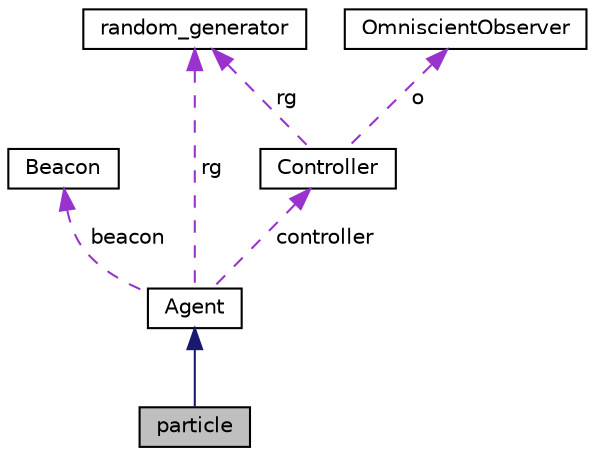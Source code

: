 digraph "particle"
{
 // LATEX_PDF_SIZE
  edge [fontname="Helvetica",fontsize="10",labelfontname="Helvetica",labelfontsize="10"];
  node [fontname="Helvetica",fontsize="10",shape=record];
  Node1 [label="particle",height=0.2,width=0.4,color="black", fillcolor="grey75", style="filled", fontcolor="black",tooltip=" "];
  Node2 -> Node1 [dir="back",color="midnightblue",fontsize="10",style="solid",fontname="Helvetica"];
  Node2 [label="Agent",height=0.2,width=0.4,color="black", fillcolor="white", style="filled",URL="$classAgent.html",tooltip=" "];
  Node3 -> Node2 [dir="back",color="darkorchid3",fontsize="10",style="dashed",label=" beacon" ,fontname="Helvetica"];
  Node3 [label="Beacon",height=0.2,width=0.4,color="black", fillcolor="white", style="filled",URL="$classBeacon.html",tooltip=" "];
  Node4 -> Node2 [dir="back",color="darkorchid3",fontsize="10",style="dashed",label=" rg" ,fontname="Helvetica"];
  Node4 [label="random_generator",height=0.2,width=0.4,color="black", fillcolor="white", style="filled",URL="$classrandom__generator.html",tooltip=" "];
  Node5 -> Node2 [dir="back",color="darkorchid3",fontsize="10",style="dashed",label=" controller" ,fontname="Helvetica"];
  Node5 [label="Controller",height=0.2,width=0.4,color="black", fillcolor="white", style="filled",URL="$classController.html",tooltip=" "];
  Node4 -> Node5 [dir="back",color="darkorchid3",fontsize="10",style="dashed",label=" rg" ,fontname="Helvetica"];
  Node6 -> Node5 [dir="back",color="darkorchid3",fontsize="10",style="dashed",label=" o" ,fontname="Helvetica"];
  Node6 [label="OmniscientObserver",height=0.2,width=0.4,color="black", fillcolor="white", style="filled",URL="$classOmniscientObserver.html",tooltip=" "];
}
